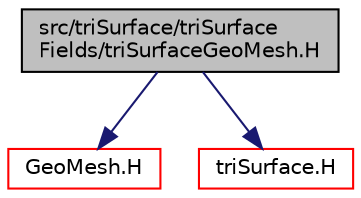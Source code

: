 digraph "src/triSurface/triSurfaceFields/triSurfaceGeoMesh.H"
{
  bgcolor="transparent";
  edge [fontname="Helvetica",fontsize="10",labelfontname="Helvetica",labelfontsize="10"];
  node [fontname="Helvetica",fontsize="10",shape=record];
  Node0 [label="src/triSurface/triSurface\lFields/triSurfaceGeoMesh.H",height=0.2,width=0.4,color="black", fillcolor="grey75", style="filled", fontcolor="black"];
  Node0 -> Node1 [color="midnightblue",fontsize="10",style="solid",fontname="Helvetica"];
  Node1 [label="GeoMesh.H",height=0.2,width=0.4,color="red",URL="$a11882.html"];
  Node0 -> Node87 [color="midnightblue",fontsize="10",style="solid",fontname="Helvetica"];
  Node87 [label="triSurface.H",height=0.2,width=0.4,color="red",URL="$a17525.html"];
}
